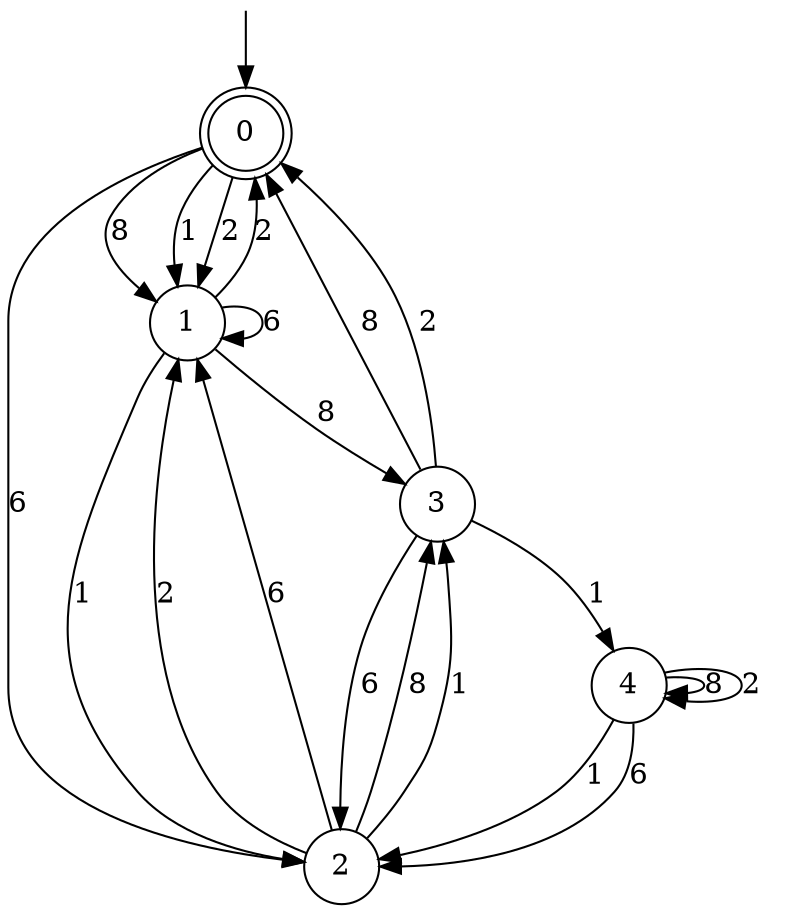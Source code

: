 digraph g {

	s0 [shape="doublecircle" label="0"];
	s1 [shape="circle" label="1"];
	s2 [shape="circle" label="2"];
	s3 [shape="circle" label="3"];
	s4 [shape="circle" label="4"];
	s0 -> s1 [label="8"];
	s0 -> s1 [label="1"];
	s0 -> s1 [label="2"];
	s0 -> s2 [label="6"];
	s1 -> s3 [label="8"];
	s1 -> s2 [label="1"];
	s1 -> s0 [label="2"];
	s1 -> s1 [label="6"];
	s2 -> s3 [label="8"];
	s2 -> s3 [label="1"];
	s2 -> s1 [label="2"];
	s2 -> s1 [label="6"];
	s3 -> s0 [label="8"];
	s3 -> s4 [label="1"];
	s3 -> s0 [label="2"];
	s3 -> s2 [label="6"];
	s4 -> s4 [label="8"];
	s4 -> s2 [label="1"];
	s4 -> s4 [label="2"];
	s4 -> s2 [label="6"];

__start0 [label="" shape="none" width="0" height="0"];
__start0 -> s0;

}
